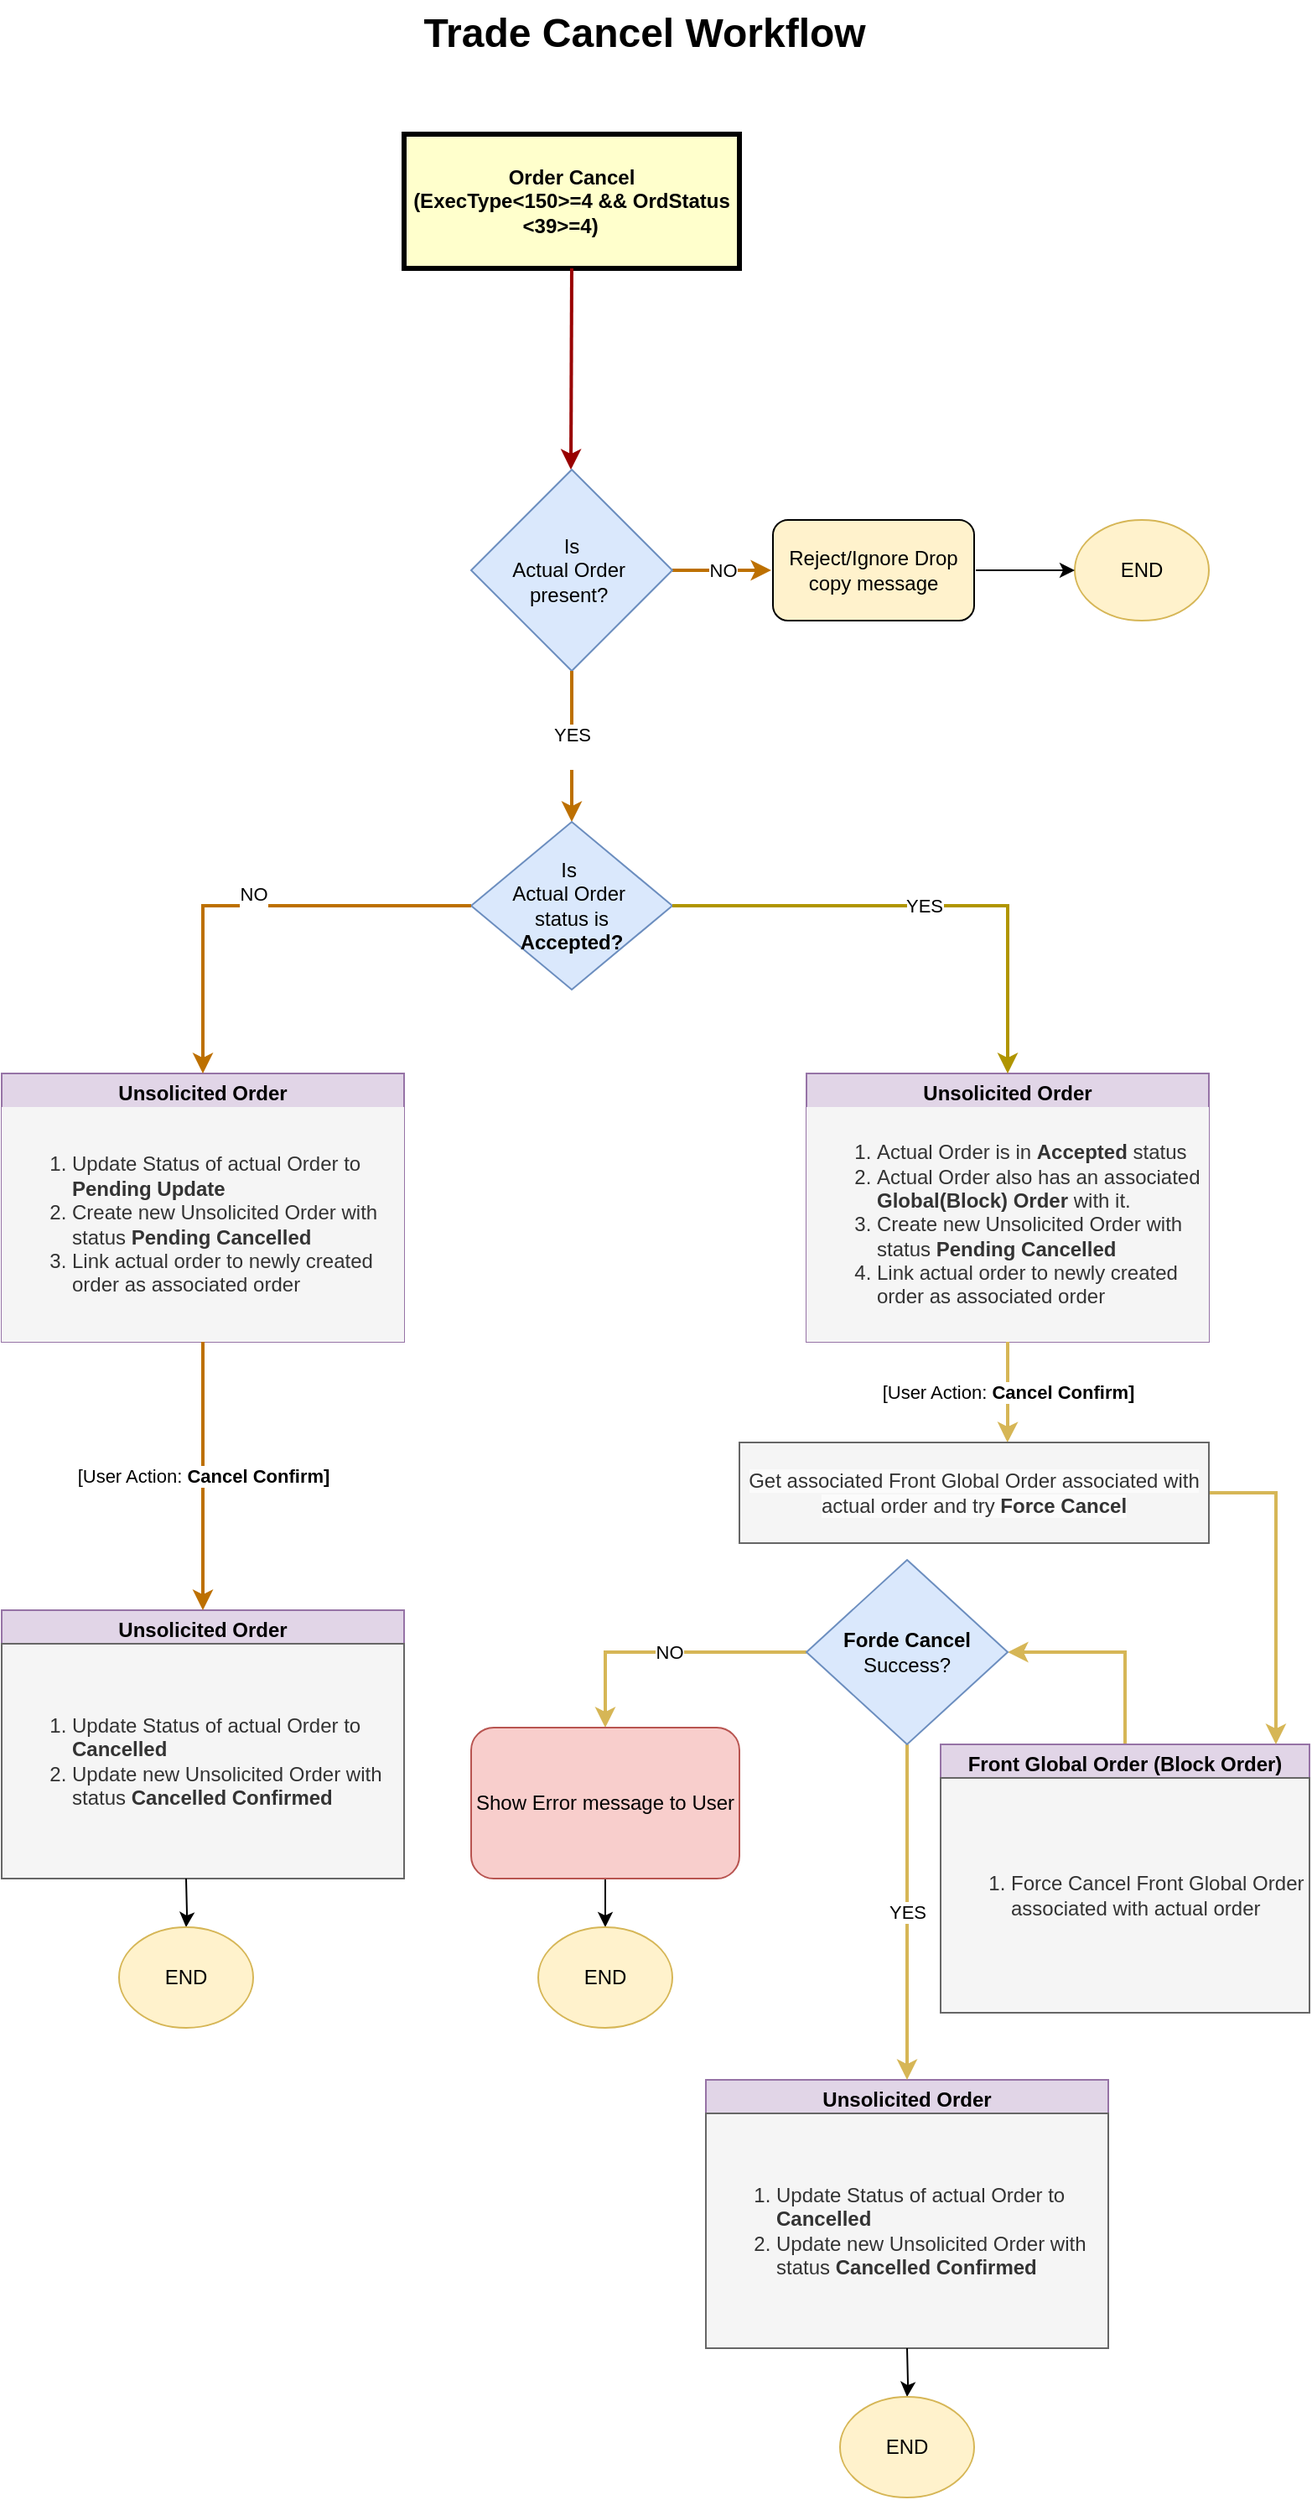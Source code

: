 <mxfile version="26.1.3">
  <diagram name="Page-1" id="c7558073-3199-34d8-9f00-42111426c3f3">
    <mxGraphModel dx="1050" dy="618" grid="1" gridSize="10" guides="1" tooltips="1" connect="1" arrows="1" fold="1" page="1" pageScale="1" pageWidth="826" pageHeight="1169" background="none" math="0" shadow="0">
      <root>
        <mxCell id="0" />
        <mxCell id="1" parent="0" />
        <mxCell id="4" value="Order Cancel&#xa;(ExecType&lt;150&gt;=4 &amp;&amp; OrdStatus &lt;39&gt;=4)    " style="whiteSpace=wrap;align=center;verticalAlign=middle;fontStyle=1;strokeWidth=3;fillColor=#FFFFCC" parent="1" vertex="1">
          <mxGeometry x="270" y="120" width="200" height="80" as="geometry" />
        </mxCell>
        <mxCell id="37" value="" style="edgeStyle=none;noEdgeStyle=1;strokeColor=#990000;strokeWidth=2;" parent="1" edge="1">
          <mxGeometry width="100" height="100" relative="1" as="geometry">
            <mxPoint x="370" y="200" as="sourcePoint" />
            <mxPoint x="369.5" y="320" as="targetPoint" />
          </mxGeometry>
        </mxCell>
        <mxCell id="rh4mJw4lm3L261S2mCym-98" value="Unsolicited Order" style="swimlane;whiteSpace=wrap;html=1;fillColor=#e1d5e7;strokeColor=#9673a6;" parent="1" vertex="1">
          <mxGeometry x="30" y="680" width="240" height="160" as="geometry" />
        </mxCell>
        <mxCell id="rh4mJw4lm3L261S2mCym-103" value="&lt;ol&gt;&lt;li&gt;Update Status of actual Order to &lt;b&gt;Pending Update&lt;/b&gt;&lt;/li&gt;&lt;li&gt;Create new Unsolicited Order with status &lt;b&gt;Pending Cancelled&lt;/b&gt;&lt;/li&gt;&lt;li&gt;Link actual order to newly created order as associated order&lt;/li&gt;&lt;/ol&gt;" style="text;html=1;align=left;verticalAlign=middle;whiteSpace=wrap;rounded=0;fillColor=#f5f5f5;fontColor=#333333;strokeColor=none;" parent="rh4mJw4lm3L261S2mCym-98" vertex="1">
          <mxGeometry y="20" width="240" height="140" as="geometry" />
        </mxCell>
        <mxCell id="rh4mJw4lm3L261S2mCym-100" value="NO" style="edgeStyle=orthogonalEdgeStyle;rounded=0;orthogonalLoop=1;jettySize=auto;html=1;fillColor=#f0a30a;strokeColor=#BD7000;strokeWidth=2;" parent="1" source="rh4mJw4lm3L261S2mCym-99" target="rh4mJw4lm3L261S2mCym-101" edge="1">
          <mxGeometry relative="1" as="geometry">
            <mxPoint x="550" y="380" as="targetPoint" />
            <Array as="points">
              <mxPoint x="440" y="380" />
              <mxPoint x="440" y="380" />
            </Array>
          </mxGeometry>
        </mxCell>
        <mxCell id="rh4mJw4lm3L261S2mCym-99" value="&lt;div&gt;Is&lt;/div&gt;Actual Order&amp;nbsp;&lt;div&gt;present?&amp;nbsp;&lt;/div&gt;" style="rhombus;whiteSpace=wrap;html=1;fillColor=#dae8fc;strokeColor=#6c8ebf;" parent="1" vertex="1">
          <mxGeometry x="310" y="320" width="120" height="120" as="geometry" />
        </mxCell>
        <mxCell id="rh4mJw4lm3L261S2mCym-101" value="Reject/Ignore Drop copy message" style="rounded=1;whiteSpace=wrap;html=1;fillColor=#fff2cc;strokeColor=default;perimeterSpacing=1;gradientColor=none;" parent="1" vertex="1">
          <mxGeometry x="490" y="350" width="120" height="60" as="geometry" />
        </mxCell>
        <mxCell id="rh4mJw4lm3L261S2mCym-102" value="YES&lt;div&gt;&lt;br&gt;&lt;/div&gt;" style="edgeStyle=orthogonalEdgeStyle;rounded=0;orthogonalLoop=1;jettySize=auto;html=1;fillColor=#f0a30a;strokeColor=#BD7000;strokeWidth=2;" parent="1" source="rh4mJw4lm3L261S2mCym-99" target="rh4mJw4lm3L261S2mCym-104" edge="1">
          <mxGeometry relative="1" as="geometry">
            <mxPoint x="369" y="510" as="targetPoint" />
          </mxGeometry>
        </mxCell>
        <mxCell id="rh4mJw4lm3L261S2mCym-104" value="Is&amp;nbsp;&lt;div&gt;Actual Order&amp;nbsp;&lt;div&gt;status is&lt;/div&gt;&lt;div&gt;&lt;b&gt;Accepted?&lt;/b&gt;&lt;/div&gt;&lt;/div&gt;" style="rhombus;whiteSpace=wrap;html=1;fillColor=#dae8fc;strokeColor=#6c8ebf;" parent="1" vertex="1">
          <mxGeometry x="310" y="530" width="120" height="100" as="geometry" />
        </mxCell>
        <mxCell id="rh4mJw4lm3L261S2mCym-105" value="NO&lt;div&gt;&lt;br&gt;&lt;/div&gt;" style="edgeStyle=orthogonalEdgeStyle;rounded=0;orthogonalLoop=1;jettySize=auto;html=1;exitX=0;exitY=0.5;exitDx=0;exitDy=0;entryX=0.5;entryY=0;entryDx=0;entryDy=0;fillColor=#f0a30a;strokeColor=#BD7000;strokeWidth=2;" parent="1" source="rh4mJw4lm3L261S2mCym-104" target="rh4mJw4lm3L261S2mCym-98" edge="1">
          <mxGeometry relative="1" as="geometry">
            <mxPoint x="369" y="690" as="targetPoint" />
            <Array as="points">
              <mxPoint x="150" y="580" />
            </Array>
          </mxGeometry>
        </mxCell>
        <mxCell id="rh4mJw4lm3L261S2mCym-111" value="Unsolicited Order" style="swimlane;whiteSpace=wrap;html=1;fillColor=#e1d5e7;strokeColor=#9673a6;" parent="1" vertex="1">
          <mxGeometry x="30" y="1000" width="240" height="160" as="geometry" />
        </mxCell>
        <mxCell id="rh4mJw4lm3L261S2mCym-112" value="&lt;ol&gt;&lt;li&gt;Update Status of actual Order to &lt;b&gt;Cancelled&lt;/b&gt;&lt;/li&gt;&lt;li&gt;Update new Unsolicited Order with status &lt;b&gt;Cancelled Confirmed&lt;/b&gt;&lt;/li&gt;&lt;/ol&gt;" style="text;html=1;align=left;verticalAlign=middle;whiteSpace=wrap;rounded=0;fillColor=#f5f5f5;fontColor=#333333;strokeColor=#666666;" parent="rh4mJw4lm3L261S2mCym-111" vertex="1">
          <mxGeometry y="20" width="240" height="140" as="geometry" />
        </mxCell>
        <mxCell id="rh4mJw4lm3L261S2mCym-113" value="[User Action: &lt;b&gt;Cancel Confirm]&lt;/b&gt;" style="endArrow=classic;html=1;rounded=0;exitX=0.5;exitY=1;exitDx=0;exitDy=0;entryX=0.5;entryY=0;entryDx=0;entryDy=0;fillColor=#f0a30a;strokeColor=#BD7000;strokeWidth=2;" parent="1" source="rh4mJw4lm3L261S2mCym-98" target="rh4mJw4lm3L261S2mCym-111" edge="1">
          <mxGeometry relative="1" as="geometry">
            <mxPoint x="510" y="950" as="sourcePoint" />
            <mxPoint x="610" y="950" as="targetPoint" />
          </mxGeometry>
        </mxCell>
        <mxCell id="rh4mJw4lm3L261S2mCym-115" value="Unsolicited Order" style="swimlane;whiteSpace=wrap;html=1;fillColor=#e1d5e7;strokeColor=#9673a6;" parent="1" vertex="1">
          <mxGeometry x="510" y="680" width="240" height="160" as="geometry" />
        </mxCell>
        <mxCell id="rh4mJw4lm3L261S2mCym-116" value="&lt;ol&gt;&lt;li&gt;Actual Order is in &lt;b&gt;Accepted &lt;/b&gt;status&lt;/li&gt;&lt;li&gt;Actual Order also has an associated &lt;b&gt;Global(Block) Order&lt;/b&gt; with it.&lt;/li&gt;&lt;li&gt;Create new Unsolicited Order with status &lt;b&gt;Pending Cancelled&lt;/b&gt;&lt;/li&gt;&lt;li&gt;Link actual order to newly created order as associated order&lt;/li&gt;&lt;/ol&gt;" style="text;html=1;align=left;verticalAlign=middle;whiteSpace=wrap;rounded=0;fillColor=#f5f5f5;fontColor=#333333;strokeColor=none;" parent="rh4mJw4lm3L261S2mCym-115" vertex="1">
          <mxGeometry y="20" width="240" height="140" as="geometry" />
        </mxCell>
        <mxCell id="rh4mJw4lm3L261S2mCym-117" value="&lt;div&gt;YES&lt;/div&gt;" style="edgeStyle=orthogonalEdgeStyle;rounded=0;orthogonalLoop=1;jettySize=auto;html=1;exitX=1;exitY=0.5;exitDx=0;exitDy=0;entryX=0.5;entryY=0;entryDx=0;entryDy=0;fillColor=#e3c800;strokeColor=#B09500;curved=0;strokeWidth=2;" parent="1" source="rh4mJw4lm3L261S2mCym-104" target="rh4mJw4lm3L261S2mCym-115" edge="1">
          <mxGeometry relative="1" as="geometry">
            <mxPoint x="790" y="580" as="sourcePoint" />
            <mxPoint x="849" y="690" as="targetPoint" />
          </mxGeometry>
        </mxCell>
        <mxCell id="rh4mJw4lm3L261S2mCym-118" value="Unsolicited Order" style="swimlane;whiteSpace=wrap;html=1;fillColor=#e1d5e7;strokeColor=#9673a6;" parent="1" vertex="1">
          <mxGeometry x="450" y="1280" width="240" height="160" as="geometry" />
        </mxCell>
        <mxCell id="rh4mJw4lm3L261S2mCym-119" value="&lt;ol&gt;&lt;li&gt;&lt;span style=&quot;color: rgba(0, 0, 0, 0); font-family: monospace; font-size: 0px; text-wrap-mode: nowrap;&quot;&gt;%3CmxGraphModel%3E%3Croot%3E%3CmxCell%20id%3D%220%22%2F%3E%3CmxCell%20id%3D%221%22%20parent%3D%220%22%2F%3E%3CmxCell%20id%3D%222%22%20value%3D%22Unsolicited%20Order%22%20style%3D%22swimlane%3BwhiteSpace%3Dwrap%3Bhtml%3D1%3BfillColor%3D%23e1d5e7%3BstrokeColor%3D%239673a6%3B%22%20vertex%3D%221%22%20parent%3D%221%22%3E%3CmxGeometry%20x%3D%2240%22%20y%3D%22920%22%20width%3D%22240%22%20height%3D%22160%22%20as%3D%22geometry%22%2F%3E%3C%2FmxCell%3E%3CmxCell%20id%3D%223%22%20value%3D%22%26lt%3Bol%26gt%3B%26lt%3Bli%26gt%3BUpdate%20Status%20of%20actual%20Order%20to%20%26lt%3Bb%26gt%3BCancelled%26lt%3B%2Fb%26gt%3B%26lt%3B%2Fli%26gt%3B%26lt%3Bli%26gt%3BUpdate%20new%20Unsolicited%20Order%20with%20status%20%26lt%3Bb%26gt%3BCancelled%20Confirmed%26lt%3B%2Fb%26gt%3B%26lt%3B%2Fli%26gt%3B%26lt%3B%2Fol%26gt%3B%22%20style%3D%22text%3Bhtml%3D1%3Balign%3Dleft%3BverticalAlign%3Dmiddle%3BwhiteSpace%3Dwrap%3Brounded%3D0%3BfillColor%3D%23f5f5f5%3BfontColor%3D%23333333%3BstrokeColor%3D%23666666%3B%22%20vertex%3D%221%22%20parent%3D%222%22%3E%3CmxGeometry%20y%3D%2220%22%20width%3D%22240%22%20height%3D%22140%22%20as%3D%22geometry%22%2F%3E%3C%2FmxCell%3E%3CmxCell%20id%3D%224%22%20value%3D%22%5BUser%20Action%3A%20%26lt%3Bb%26gt%3BCancel%20Confirm%5D%26lt%3B%2Fb%26gt%3B%22%20style%3D%22endArrow%3Dclassic%3Bhtml%3D1%3Brounded%3D0%3BexitX%3D0.5%3BexitY%3D1%3BexitDx%3D0%3BexitDy%3D0%3BentryX%3D0.5%3BentryY%3D0%3BentryDx%3D0%3BentryDy%3D0%3BfillColor%3D%23f0a30a%3BstrokeColor%3D%23BD7000%3BstrokeWidth%3D2%3B%22%20edge%3D%221%22%20target%3D%222%22%20parent%3D%221%22%3E%3CmxGeometry%20relative%3D%221%22%20as%3D%22geometry%22%3E%3CmxPoint%20x%3D%22160%22%20y%3D%22760%22%20as%3D%22sourcePoint%22%2F%3E%3CmxPoint%20x%3D%22620%22%20y%3D%22870%22%20as%3D%22targetPoint%22%2F%3E%3C%2FmxGeometry%3E%3C%2FmxCell%3E%3C%2Froot%3E%3C%2FmxGraphModel%3E&lt;/span&gt;Update Status of actual Order to &lt;b style=&quot;background-color: transparent; color: light-dark(rgb(51, 51, 51), rgb(193, 193, 193));&quot;&gt;Cancelled&lt;/b&gt;&lt;/li&gt;&lt;li&gt;Update new Unsolicited Order with status &lt;b&gt;Cancelled Confirmed&lt;/b&gt;&lt;/li&gt;&lt;/ol&gt;" style="text;html=1;align=left;verticalAlign=middle;whiteSpace=wrap;rounded=0;fillColor=#f5f5f5;fontColor=#333333;strokeColor=#666666;" parent="rh4mJw4lm3L261S2mCym-118" vertex="1">
          <mxGeometry y="20" width="240" height="140" as="geometry" />
        </mxCell>
        <mxCell id="rh4mJw4lm3L261S2mCym-120" value="[User Action: &lt;b&gt;Cancel Confirm]&lt;/b&gt;" style="endArrow=classic;html=1;rounded=0;exitX=0.5;exitY=1;exitDx=0;exitDy=0;entryX=0.571;entryY=0;entryDx=0;entryDy=0;fillColor=#fff2cc;strokeColor=#d6b656;strokeWidth=2;edgeStyle=orthogonalEdgeStyle;entryPerimeter=0;gradientColor=#ffd966;" parent="1" target="rh4mJw4lm3L261S2mCym-126" edge="1">
          <mxGeometry relative="1" as="geometry">
            <mxPoint x="630" y="840" as="sourcePoint" />
            <mxPoint x="1090" y="950" as="targetPoint" />
            <Array as="points">
              <mxPoint x="630" y="890" />
              <mxPoint x="630" y="890" />
            </Array>
          </mxGeometry>
        </mxCell>
        <mxCell id="rh4mJw4lm3L261S2mCym-129" style="edgeStyle=orthogonalEdgeStyle;rounded=0;orthogonalLoop=1;jettySize=auto;html=1;entryX=1;entryY=0.5;entryDx=0;entryDy=0;fillColor=#fff2cc;gradientColor=#ffd966;strokeColor=#d6b656;strokeWidth=2;" parent="1" source="rh4mJw4lm3L261S2mCym-121" target="rh4mJw4lm3L261S2mCym-127" edge="1">
          <mxGeometry relative="1" as="geometry" />
        </mxCell>
        <mxCell id="rh4mJw4lm3L261S2mCym-121" value="Front Global Order (Block Order)" style="swimlane;whiteSpace=wrap;html=1;fillColor=#e1d5e7;strokeColor=#9673a6;" parent="1" vertex="1">
          <mxGeometry x="590" y="1080" width="220" height="160" as="geometry" />
        </mxCell>
        <mxCell id="rh4mJw4lm3L261S2mCym-122" value="&lt;ol&gt;&lt;li&gt;Force Cancel Front Global Order associated with actual order&lt;span style=&quot;color: rgba(0, 0, 0, 0); font-family: monospace; font-size: 0px; text-wrap-mode: nowrap;&quot;&gt;%3CmxGraphModel%3E%3Croot%3E%3CmxCell%20id%3D%220%22%2F%3E%3CmxCell%20id%3D%221%22%20parent%3D%220%22%2F%3E%3CmxCell%20id%3D%222%22%20value%3D%22Unsolicited%20Order%22%20style%3D%22swimlane%3BwhiteSpace%3Dwrap%3Bhtml%3D1%3BfillColor%3D%23e1d5e7%3BstrokeColor%3D%239673a6%3B%22%20vertex%3D%221%22%20parent%3D%221%22%3E%3CmxGeometry%20x%3D%2240%22%20y%3D%22920%22%20width%3D%22240%22%20height%3D%22160%22%20as%3D%22geometry%22%2F%3E%3C%2FmxCell%3E%3CmxCell%20id%3D%223%22%20value%3D%22%26lt%3Bol%26gt%3B%26lt%3Bli%26gt%3BUpdate%20Status%20of%20actual%20Order%20to%20%26lt%3Bb%26gt%3BCancelled%26lt%3B%2Fb%26gt%3B%26lt%3B%2Fli%26gt%3B%26lt%3Bli%26gt%3BUpdate%20new%20Unsolicited%20Order%20with%20status%20%26lt%3Bb%26gt%3BCancelled%20Confirmed%26lt%3B%2Fb%26gt%3B%26lt%3B%2Fli%26gt%3B%26lt%3B%2Fol%26gt%3B%22%20style%3D%22text%3Bhtml%3D1%3Balign%3Dleft%3BverticalAlign%3Dmiddle%3BwhiteSpace%3Dwrap%3Brounded%3D0%3BfillColor%3D%23f5f5f5%3BfontColor%3D%23333333%3BstrokeColor%3D%23666666%3B%22%20vertex%3D%221%22%20parent%3D%222%22%3E%3CmxGeometry%20y%3D%2220%22%20width%3D%22240%22%20height%3D%22140%22%20as%3D%22geometry%22%2F%3E%3C%2FmxCell%3E%3CmxCell%20id%3D%224%22%20value%3D%22%5BUser%20Action%3A%20%26lt%3Bb%26gt%3BCancel%20Confirm%5D%26lt%3B%2Fb%26gt%3B%22%20style%3D%22endArrow%3Dclassic%3Bhtml%3D1%3Brounded%3D0%3BexitX%3D0.5%3BexitY%3D1%3BexitDx%3D0%3BexitDy%3D0%3BentryX%3D0.5%3BentryY%3D0%3BentryDx%3D0%3BentryDy%3D0%3BfillColor%3D%23f0a30a%3BstrokeColor%3D%23BD7000%3BstrokeWidth%3D2%3B%22%20edge%3D%221%22%20target%3D%222%22%20parent%3D%221%22%3E%3CmxGeometry%20relative%3D%221%22%20as%3D%22geometry%22%3E%3CmxPoint%20x%3D%22160%22%20y%3D%22760%22%20as%3D%22sourcePoint%22%2F%3E%3CmxPoint%20x%3D%22620%22%20y%3D%22870%22%20as%3D%22targetPoint%22%2F%3E%3C%2FmxGeometry%3E%3C%2FmxCell%3E%3C%2Froot%3E%3C%2FmxGraphModel%3&lt;/span&gt;&lt;/li&gt;&lt;/ol&gt;" style="text;html=1;align=left;verticalAlign=middle;whiteSpace=wrap;rounded=0;fillColor=#f5f5f5;fontColor=#333333;strokeColor=#666666;" parent="rh4mJw4lm3L261S2mCym-121" vertex="1">
          <mxGeometry y="20" width="220" height="140" as="geometry" />
        </mxCell>
        <mxCell id="rh4mJw4lm3L261S2mCym-128" style="edgeStyle=orthogonalEdgeStyle;rounded=0;orthogonalLoop=1;jettySize=auto;html=1;entryX=0.909;entryY=0;entryDx=0;entryDy=0;exitX=1;exitY=0.5;exitDx=0;exitDy=0;entryPerimeter=0;fillColor=#fff2cc;gradientColor=#ffd966;strokeColor=#d6b656;strokeWidth=2;" parent="1" source="rh4mJw4lm3L261S2mCym-126" target="rh4mJw4lm3L261S2mCym-121" edge="1">
          <mxGeometry relative="1" as="geometry">
            <Array as="points">
              <mxPoint x="790" y="930" />
            </Array>
          </mxGeometry>
        </mxCell>
        <mxCell id="rh4mJw4lm3L261S2mCym-126" value="&lt;br&gt;&lt;span style=&quot;color: rgb(51, 51, 51); font-family: Helvetica; font-size: 12px; font-style: normal; font-variant-ligatures: normal; font-variant-caps: normal; font-weight: 400; letter-spacing: normal; orphans: 2; text-align: left; text-indent: 0px; text-transform: none; widows: 2; word-spacing: 0px; -webkit-text-stroke-width: 0px; white-space: normal; background-color: rgb(251, 251, 251); text-decoration-thickness: initial; text-decoration-style: initial; text-decoration-color: initial; float: none; display: inline !important;&quot;&gt;Get associated Front Global Order associated with actual order and try &lt;/span&gt;&lt;span style=&quot;color: rgb(51, 51, 51); font-family: Helvetica; font-size: 12px; font-style: normal; font-variant-ligatures: normal; font-variant-caps: normal; letter-spacing: normal; orphans: 2; text-align: left; text-indent: 0px; text-transform: none; widows: 2; word-spacing: 0px; -webkit-text-stroke-width: 0px; white-space: normal; background-color: rgb(251, 251, 251); text-decoration-thickness: initial; text-decoration-style: initial; text-decoration-color: initial; float: none; display: inline !important;&quot;&gt;&lt;b&gt;Force Cancel&lt;/b&gt;&lt;/span&gt;&lt;div&gt;&lt;br/&gt;&lt;/div&gt;" style="rounded=0;whiteSpace=wrap;html=1;fillColor=#f5f5f5;fontColor=#333333;strokeColor=#666666;" parent="1" vertex="1">
          <mxGeometry x="470" y="900" width="280" height="60" as="geometry" />
        </mxCell>
        <mxCell id="rh4mJw4lm3L261S2mCym-130" value="YES" style="edgeStyle=orthogonalEdgeStyle;rounded=0;orthogonalLoop=1;jettySize=auto;html=1;entryX=0.5;entryY=0;entryDx=0;entryDy=0;fillColor=#fff2cc;gradientColor=#ffd966;strokeColor=#d6b656;strokeWidth=2;" parent="1" source="rh4mJw4lm3L261S2mCym-127" target="rh4mJw4lm3L261S2mCym-118" edge="1">
          <mxGeometry relative="1" as="geometry">
            <Array as="points">
              <mxPoint x="570" y="1150" />
              <mxPoint x="570" y="1150" />
            </Array>
          </mxGeometry>
        </mxCell>
        <mxCell id="rh4mJw4lm3L261S2mCym-134" value="NO" style="edgeStyle=orthogonalEdgeStyle;rounded=0;orthogonalLoop=1;jettySize=auto;html=1;entryX=0.5;entryY=0;entryDx=0;entryDy=0;fillColor=#fff2cc;gradientColor=#ffd966;strokeColor=#d6b656;strokeWidth=2;" parent="1" source="rh4mJw4lm3L261S2mCym-127" target="rh4mJw4lm3L261S2mCym-133" edge="1">
          <mxGeometry relative="1" as="geometry">
            <Array as="points">
              <mxPoint x="390" y="1025" />
            </Array>
          </mxGeometry>
        </mxCell>
        <mxCell id="rh4mJw4lm3L261S2mCym-127" value="&lt;b&gt;Forde Cancel&lt;/b&gt;&lt;div&gt;Success?&lt;/div&gt;" style="rhombus;whiteSpace=wrap;html=1;fillColor=#dae8fc;strokeColor=#6c8ebf;" parent="1" vertex="1">
          <mxGeometry x="510" y="970" width="120" height="110" as="geometry" />
        </mxCell>
        <mxCell id="rh4mJw4lm3L261S2mCym-136" value="" style="edgeStyle=orthogonalEdgeStyle;rounded=0;orthogonalLoop=1;jettySize=auto;html=1;" parent="1" source="rh4mJw4lm3L261S2mCym-133" target="rh4mJw4lm3L261S2mCym-135" edge="1">
          <mxGeometry relative="1" as="geometry" />
        </mxCell>
        <mxCell id="rh4mJw4lm3L261S2mCym-133" value="Show Error message to User" style="rounded=1;whiteSpace=wrap;html=1;fillColor=#f8cecc;strokeColor=#b85450;" parent="1" vertex="1">
          <mxGeometry x="310" y="1070" width="160" height="90" as="geometry" />
        </mxCell>
        <mxCell id="rh4mJw4lm3L261S2mCym-135" value="END" style="ellipse;whiteSpace=wrap;html=1;fillColor=#fff2cc;strokeColor=#d6b656;" parent="1" vertex="1">
          <mxGeometry x="350" y="1189" width="80" height="60" as="geometry" />
        </mxCell>
        <mxCell id="rh4mJw4lm3L261S2mCym-137" value="" style="edgeStyle=orthogonalEdgeStyle;rounded=0;orthogonalLoop=1;jettySize=auto;html=1;" parent="1" target="rh4mJw4lm3L261S2mCym-138" edge="1">
          <mxGeometry relative="1" as="geometry">
            <mxPoint x="570" y="1440" as="sourcePoint" />
          </mxGeometry>
        </mxCell>
        <mxCell id="rh4mJw4lm3L261S2mCym-138" value="END" style="ellipse;whiteSpace=wrap;html=1;fillColor=#fff2cc;strokeColor=#d6b656;" parent="1" vertex="1">
          <mxGeometry x="530" y="1469" width="80" height="60" as="geometry" />
        </mxCell>
        <mxCell id="rh4mJw4lm3L261S2mCym-139" value="" style="edgeStyle=orthogonalEdgeStyle;rounded=0;orthogonalLoop=1;jettySize=auto;html=1;" parent="1" target="rh4mJw4lm3L261S2mCym-140" edge="1">
          <mxGeometry relative="1" as="geometry">
            <mxPoint x="140" y="1160" as="sourcePoint" />
          </mxGeometry>
        </mxCell>
        <mxCell id="rh4mJw4lm3L261S2mCym-140" value="END" style="ellipse;whiteSpace=wrap;html=1;fillColor=#fff2cc;strokeColor=#d6b656;" parent="1" vertex="1">
          <mxGeometry x="100" y="1189" width="80" height="60" as="geometry" />
        </mxCell>
        <mxCell id="rh4mJw4lm3L261S2mCym-142" value="END" style="ellipse;whiteSpace=wrap;html=1;fillColor=#fff2cc;strokeColor=#d6b656;" parent="1" vertex="1">
          <mxGeometry x="670" y="350" width="80" height="60" as="geometry" />
        </mxCell>
        <mxCell id="rh4mJw4lm3L261S2mCym-143" style="edgeStyle=orthogonalEdgeStyle;rounded=0;orthogonalLoop=1;jettySize=auto;html=1;entryX=0;entryY=0.5;entryDx=0;entryDy=0;" parent="1" source="rh4mJw4lm3L261S2mCym-101" target="rh4mJw4lm3L261S2mCym-142" edge="1">
          <mxGeometry relative="1" as="geometry" />
        </mxCell>
        <mxCell id="rh4mJw4lm3L261S2mCym-144" value="Trade Cancel Workflow" style="text;strokeColor=none;fillColor=none;html=1;fontSize=24;fontStyle=1;verticalAlign=middle;align=center;" parent="1" vertex="1">
          <mxGeometry x="33" y="40" width="760" height="40" as="geometry" />
        </mxCell>
      </root>
    </mxGraphModel>
  </diagram>
</mxfile>
